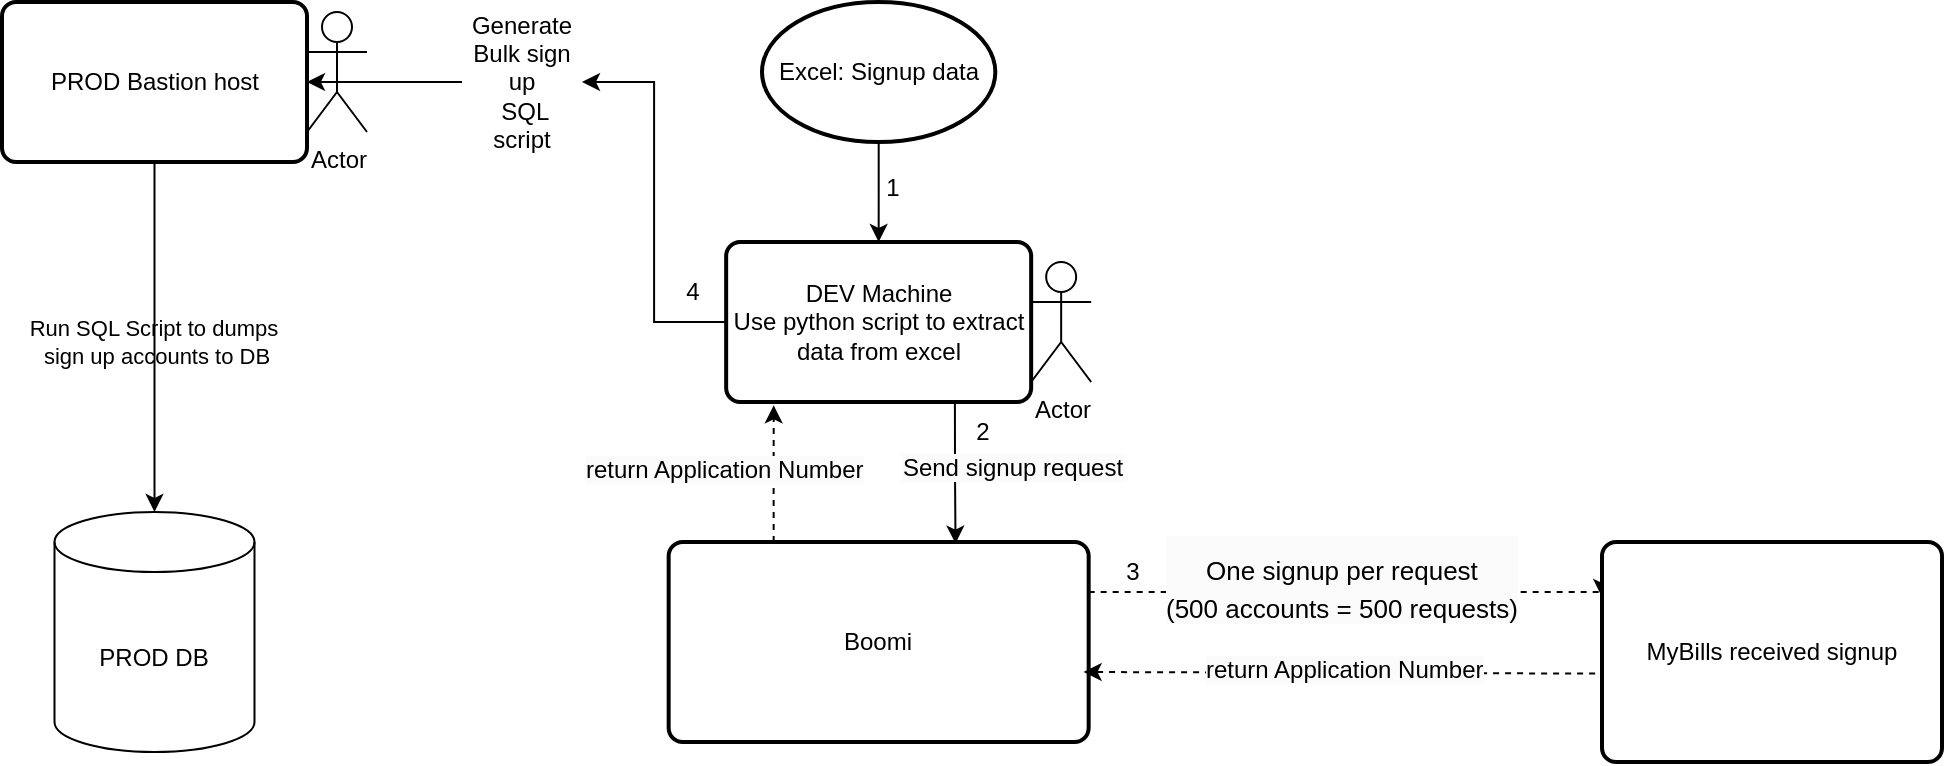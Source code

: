 <mxfile version="24.8.0">
  <diagram name="Page-1" id="G4TJMVa3gHR0pwOPxoj3">
    <mxGraphModel dx="2045" dy="615" grid="1" gridSize="10" guides="1" tooltips="1" connect="1" arrows="1" fold="1" page="1" pageScale="1" pageWidth="850" pageHeight="1100" math="0" shadow="0">
      <root>
        <mxCell id="0" />
        <mxCell id="1" parent="0" />
        <mxCell id="d3EJbKjlaCxv_T8JcoaO-2" style="edgeStyle=orthogonalEdgeStyle;rounded=0;orthogonalLoop=1;jettySize=auto;html=1;entryX=0.5;entryY=0;entryDx=0;entryDy=0;fontSize=13;labelBackgroundColor=none;fontColor=default;" edge="1" parent="1" source="d3EJbKjlaCxv_T8JcoaO-1" target="d3EJbKjlaCxv_T8JcoaO-3">
          <mxGeometry relative="1" as="geometry">
            <mxPoint x="358.335" y="180" as="targetPoint" />
          </mxGeometry>
        </mxCell>
        <mxCell id="d3EJbKjlaCxv_T8JcoaO-1" value="Excel: Signup data" style="strokeWidth=2;html=1;shape=mxgraph.flowchart.start_1;whiteSpace=wrap;fontSize=12;labelBackgroundColor=none;" vertex="1" parent="1">
          <mxGeometry x="300" y="20" width="116.67" height="70" as="geometry" />
        </mxCell>
        <mxCell id="d3EJbKjlaCxv_T8JcoaO-4" style="edgeStyle=orthogonalEdgeStyle;rounded=0;orthogonalLoop=1;jettySize=auto;html=1;exitX=0.75;exitY=1;exitDx=0;exitDy=0;entryX=0.683;entryY=0.008;entryDx=0;entryDy=0;entryPerimeter=0;labelBackgroundColor=none;fontColor=default;" edge="1" parent="1" source="d3EJbKjlaCxv_T8JcoaO-3" target="d3EJbKjlaCxv_T8JcoaO-5">
          <mxGeometry relative="1" as="geometry">
            <mxPoint x="358.333" y="270" as="targetPoint" />
          </mxGeometry>
        </mxCell>
        <mxCell id="d3EJbKjlaCxv_T8JcoaO-29" style="edgeStyle=orthogonalEdgeStyle;rounded=0;orthogonalLoop=1;jettySize=auto;html=1;exitX=0;exitY=0.5;exitDx=0;exitDy=0;entryX=1;entryY=0.5;entryDx=0;entryDy=0;labelBackgroundColor=none;fontColor=default;" edge="1" parent="1" source="d3EJbKjlaCxv_T8JcoaO-47" target="d3EJbKjlaCxv_T8JcoaO-26">
          <mxGeometry relative="1" as="geometry" />
        </mxCell>
        <mxCell id="d3EJbKjlaCxv_T8JcoaO-3" value="DEV Machine&lt;div&gt;Use python script to extract data from excel&lt;/div&gt;" style="rounded=1;whiteSpace=wrap;html=1;absoluteArcSize=1;arcSize=14;strokeWidth=2;fontSize=12;labelBackgroundColor=none;" vertex="1" parent="1">
          <mxGeometry x="282.08" y="140" width="152.5" height="80" as="geometry" />
        </mxCell>
        <mxCell id="d3EJbKjlaCxv_T8JcoaO-7" style="edgeStyle=orthogonalEdgeStyle;rounded=0;orthogonalLoop=1;jettySize=auto;html=1;exitX=1;exitY=0.25;exitDx=0;exitDy=0;dashed=1;entryX=0;entryY=0.25;entryDx=0;entryDy=0;labelBackgroundColor=none;fontColor=default;" edge="1" parent="1" source="d3EJbKjlaCxv_T8JcoaO-5" target="d3EJbKjlaCxv_T8JcoaO-8">
          <mxGeometry relative="1" as="geometry">
            <mxPoint x="560" y="340" as="targetPoint" />
            <Array as="points">
              <mxPoint x="600" y="315" />
              <mxPoint x="600" y="315" />
            </Array>
          </mxGeometry>
        </mxCell>
        <mxCell id="d3EJbKjlaCxv_T8JcoaO-5" value="Boomi" style="rounded=1;whiteSpace=wrap;html=1;absoluteArcSize=1;arcSize=14;strokeWidth=2;labelBackgroundColor=none;" vertex="1" parent="1">
          <mxGeometry x="253.33" y="290" width="210" height="100" as="geometry" />
        </mxCell>
        <mxCell id="d3EJbKjlaCxv_T8JcoaO-15" style="edgeStyle=orthogonalEdgeStyle;rounded=0;orthogonalLoop=1;jettySize=auto;html=1;exitX=0.015;exitY=0.598;exitDx=0;exitDy=0;exitPerimeter=0;entryX=0.988;entryY=0.65;entryDx=0;entryDy=0;entryPerimeter=0;dashed=1;labelBackgroundColor=none;fontColor=default;" edge="1" parent="1" source="d3EJbKjlaCxv_T8JcoaO-8" target="d3EJbKjlaCxv_T8JcoaO-5">
          <mxGeometry relative="1" as="geometry">
            <mxPoint x="470" y="360" as="targetPoint" />
            <Array as="points">
              <mxPoint x="718" y="356" />
            </Array>
          </mxGeometry>
        </mxCell>
        <mxCell id="d3EJbKjlaCxv_T8JcoaO-8" value="MyBills received signup" style="rounded=1;whiteSpace=wrap;html=1;absoluteArcSize=1;arcSize=14;strokeWidth=2;labelBackgroundColor=none;" vertex="1" parent="1">
          <mxGeometry x="720" y="290" width="170" height="110" as="geometry" />
        </mxCell>
        <mxCell id="d3EJbKjlaCxv_T8JcoaO-17" value="&#xa;&lt;span style=&quot;color: rgb(0, 0, 0); font-family: Helvetica; font-size: 12px; font-style: normal; font-variant-ligatures: normal; font-variant-caps: normal; font-weight: 400; letter-spacing: normal; orphans: 2; text-align: center; text-indent: 0px; text-transform: none; widows: 2; word-spacing: 0px; -webkit-text-stroke-width: 0px; white-space: normal; background-color: rgb(251, 251, 251); text-decoration-thickness: initial; text-decoration-style: initial; text-decoration-color: initial; display: inline !important; float: none;&quot;&gt;Send signup request&lt;/span&gt;&#xa;&#xa;" style="text;html=1;align=center;verticalAlign=middle;whiteSpace=wrap;rounded=0;labelBackgroundColor=none;" vertex="1" parent="1">
          <mxGeometry x="362" y="245" width="126.67" height="30" as="geometry" />
        </mxCell>
        <mxCell id="d3EJbKjlaCxv_T8JcoaO-18" value="&lt;h1 style=&quot;forced-color-adjust: none; color: rgb(0, 0, 0); font-family: Helvetica; font-style: normal; font-variant-ligatures: normal; font-variant-caps: normal; letter-spacing: normal; orphans: 2; text-align: center; text-indent: 0px; text-transform: none; widows: 2; word-spacing: 0px; -webkit-text-stroke-width: 0px; white-space: normal; background-color: rgb(251, 251, 251); text-decoration-thickness: initial; text-decoration-style: initial; text-decoration-color: initial; margin-top: 0px;&quot;&gt;&lt;span style=&quot;forced-color-adjust: none; font-weight: 400; font-size: 13px;&quot;&gt;One signup per request&lt;/span&gt;&lt;div style=&quot;forced-color-adjust: none; font-weight: 400; text-wrap-mode: nowrap; font-size: 13px;&quot;&gt;&lt;div style=&quot;forced-color-adjust: none; text-wrap-mode: wrap;&quot;&gt;(500 accounts = 500 requests)&lt;/div&gt;&lt;/div&gt;&lt;/h1&gt;" style="text;whiteSpace=wrap;html=1;labelBackgroundColor=none;" vertex="1" parent="1">
          <mxGeometry x="500" y="280" width="210" height="50" as="geometry" />
        </mxCell>
        <mxCell id="d3EJbKjlaCxv_T8JcoaO-19" value="&lt;span style=&quot;color: rgb(0, 0, 0); font-family: Helvetica; font-size: 12px; font-style: normal; font-variant-ligatures: normal; font-variant-caps: normal; font-weight: 400; letter-spacing: normal; orphans: 2; text-align: center; text-indent: 0px; text-transform: none; widows: 2; word-spacing: 0px; -webkit-text-stroke-width: 0px; white-space: normal; background-color: rgb(251, 251, 251); text-decoration-thickness: initial; text-decoration-style: initial; text-decoration-color: initial; display: inline !important; float: none;&quot;&gt;return Application Number&lt;/span&gt;" style="text;whiteSpace=wrap;html=1;labelBackgroundColor=none;" vertex="1" parent="1">
          <mxGeometry x="520" y="340" width="170" height="40" as="geometry" />
        </mxCell>
        <mxCell id="d3EJbKjlaCxv_T8JcoaO-20" style="edgeStyle=orthogonalEdgeStyle;rounded=0;orthogonalLoop=1;jettySize=auto;html=1;exitX=0.25;exitY=0;exitDx=0;exitDy=0;entryX=0.156;entryY=1.021;entryDx=0;entryDy=0;entryPerimeter=0;dashed=1;labelBackgroundColor=none;fontColor=default;" edge="1" parent="1" source="d3EJbKjlaCxv_T8JcoaO-5" target="d3EJbKjlaCxv_T8JcoaO-3">
          <mxGeometry relative="1" as="geometry" />
        </mxCell>
        <mxCell id="d3EJbKjlaCxv_T8JcoaO-21" value="&lt;span style=&quot;color: rgb(0, 0, 0); font-family: Helvetica; font-size: 12px; font-style: normal; font-variant-ligatures: normal; font-variant-caps: normal; font-weight: 400; letter-spacing: normal; orphans: 2; text-align: center; text-indent: 0px; text-transform: none; widows: 2; word-spacing: 0px; -webkit-text-stroke-width: 0px; white-space: normal; background-color: rgb(251, 251, 251); text-decoration-thickness: initial; text-decoration-style: initial; text-decoration-color: initial; display: inline !important; float: none;&quot;&gt;return Application Number&lt;/span&gt;" style="text;whiteSpace=wrap;html=1;labelBackgroundColor=none;" vertex="1" parent="1">
          <mxGeometry x="210" y="240" width="170" height="40" as="geometry" />
        </mxCell>
        <mxCell id="d3EJbKjlaCxv_T8JcoaO-22" value="1" style="text;html=1;align=center;verticalAlign=middle;resizable=0;points=[];autosize=1;strokeColor=none;fillColor=none;labelBackgroundColor=none;" vertex="1" parent="1">
          <mxGeometry x="350" y="98" width="30" height="30" as="geometry" />
        </mxCell>
        <mxCell id="d3EJbKjlaCxv_T8JcoaO-23" value="2" style="text;html=1;align=center;verticalAlign=middle;resizable=0;points=[];autosize=1;strokeColor=none;fillColor=none;labelBackgroundColor=none;" vertex="1" parent="1">
          <mxGeometry x="395" y="220" width="30" height="30" as="geometry" />
        </mxCell>
        <mxCell id="d3EJbKjlaCxv_T8JcoaO-24" value="3" style="text;html=1;align=center;verticalAlign=middle;resizable=0;points=[];autosize=1;strokeColor=none;fillColor=none;labelBackgroundColor=none;" vertex="1" parent="1">
          <mxGeometry x="470" y="290" width="30" height="30" as="geometry" />
        </mxCell>
        <mxCell id="d3EJbKjlaCxv_T8JcoaO-26" value="PROD Bastion host" style="rounded=1;whiteSpace=wrap;html=1;absoluteArcSize=1;arcSize=14;strokeWidth=2;fontSize=12;labelBackgroundColor=none;" vertex="1" parent="1">
          <mxGeometry x="-80" y="20" width="152.5" height="80" as="geometry" />
        </mxCell>
        <mxCell id="d3EJbKjlaCxv_T8JcoaO-27" value="Actor" style="shape=umlActor;verticalLabelPosition=bottom;verticalAlign=top;html=1;outlineConnect=0;labelBackgroundColor=none;" vertex="1" parent="1">
          <mxGeometry x="434.58" y="150" width="30" height="60" as="geometry" />
        </mxCell>
        <mxCell id="d3EJbKjlaCxv_T8JcoaO-28" value="Actor" style="shape=umlActor;verticalLabelPosition=bottom;verticalAlign=top;html=1;outlineConnect=0;labelBackgroundColor=none;" vertex="1" parent="1">
          <mxGeometry x="72.5" y="25" width="30" height="60" as="geometry" />
        </mxCell>
        <mxCell id="d3EJbKjlaCxv_T8JcoaO-30" value="4" style="text;html=1;align=center;verticalAlign=middle;resizable=0;points=[];autosize=1;strokeColor=none;fillColor=none;labelBackgroundColor=none;" vertex="1" parent="1">
          <mxGeometry x="250" y="150" width="30" height="30" as="geometry" />
        </mxCell>
        <mxCell id="d3EJbKjlaCxv_T8JcoaO-48" value="" style="edgeStyle=orthogonalEdgeStyle;rounded=0;orthogonalLoop=1;jettySize=auto;html=1;exitX=0;exitY=0.5;exitDx=0;exitDy=0;entryX=1;entryY=0.5;entryDx=0;entryDy=0;labelBackgroundColor=none;fontColor=default;" edge="1" parent="1" source="d3EJbKjlaCxv_T8JcoaO-3" target="d3EJbKjlaCxv_T8JcoaO-47">
          <mxGeometry relative="1" as="geometry">
            <mxPoint x="282" y="180" as="sourcePoint" />
            <mxPoint x="73" y="60" as="targetPoint" />
          </mxGeometry>
        </mxCell>
        <mxCell id="d3EJbKjlaCxv_T8JcoaO-47" value="&lt;span style=&quot;text-align: left; text-wrap-mode: nowrap;&quot;&gt;Generate Bulk sign up&lt;/span&gt;&lt;div&gt;&lt;span style=&quot;text-align: left; text-wrap-mode: nowrap;&quot;&gt;&amp;nbsp;SQL script&lt;/span&gt;&lt;/div&gt;" style="text;html=1;align=center;verticalAlign=middle;whiteSpace=wrap;rounded=0;labelBackgroundColor=none;" vertex="1" parent="1">
          <mxGeometry x="150" y="45" width="60" height="30" as="geometry" />
        </mxCell>
        <mxCell id="d3EJbKjlaCxv_T8JcoaO-49" value="PROD DB" style="shape=cylinder3;whiteSpace=wrap;html=1;boundedLbl=1;backgroundOutline=1;size=15;labelBackgroundColor=none;" vertex="1" parent="1">
          <mxGeometry x="-53.75" y="275" width="100" height="120" as="geometry" />
        </mxCell>
        <mxCell id="d3EJbKjlaCxv_T8JcoaO-50" style="edgeStyle=orthogonalEdgeStyle;rounded=0;orthogonalLoop=1;jettySize=auto;html=1;entryX=0.5;entryY=0;entryDx=0;entryDy=0;entryPerimeter=0;labelBackgroundColor=none;fontColor=default;" edge="1" parent="1" source="d3EJbKjlaCxv_T8JcoaO-26" target="d3EJbKjlaCxv_T8JcoaO-49">
          <mxGeometry relative="1" as="geometry" />
        </mxCell>
        <mxCell id="d3EJbKjlaCxv_T8JcoaO-51" value="Run SQL Script to dumps&amp;nbsp;&lt;div&gt;sign up accounts to DB&lt;/div&gt;" style="edgeLabel;html=1;align=center;verticalAlign=middle;resizable=0;points=[];labelBackgroundColor=none;" vertex="1" connectable="0" parent="d3EJbKjlaCxv_T8JcoaO-50">
          <mxGeometry x="-0.191" y="-2" relative="1" as="geometry">
            <mxPoint x="2" y="19" as="offset" />
          </mxGeometry>
        </mxCell>
      </root>
    </mxGraphModel>
  </diagram>
</mxfile>
